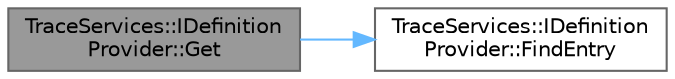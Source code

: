 digraph "TraceServices::IDefinitionProvider::Get"
{
 // INTERACTIVE_SVG=YES
 // LATEX_PDF_SIZE
  bgcolor="transparent";
  edge [fontname=Helvetica,fontsize=10,labelfontname=Helvetica,labelfontsize=10];
  node [fontname=Helvetica,fontsize=10,shape=box,height=0.2,width=0.4];
  rankdir="LR";
  Node1 [id="Node000001",label="TraceServices::IDefinition\lProvider::Get",height=0.2,width=0.4,color="gray40", fillcolor="grey60", style="filled", fontcolor="black",tooltip="Attempts to retrieve a previously registered instance of a definition using a reference."];
  Node1 -> Node2 [id="edge1_Node000001_Node000002",color="steelblue1",style="solid",tooltip=" "];
  Node2 [id="Node000002",label="TraceServices::IDefinition\lProvider::FindEntry",height=0.2,width=0.4,color="grey40", fillcolor="white", style="filled",URL="$d3/d07/classTraceServices_1_1IDefinitionProvider.html#a62f5cc7665be78459cf9f003bb42a380",tooltip=" "];
}
